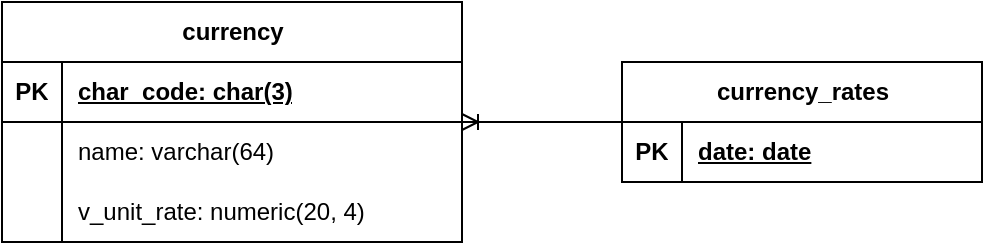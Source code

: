 <mxfile version="24.7.17">
  <diagram name="Страница — 1" id="OwKGSpyRK-0u_H_VDIWR">
    <mxGraphModel dx="1434" dy="836" grid="1" gridSize="10" guides="1" tooltips="1" connect="1" arrows="1" fold="1" page="1" pageScale="1" pageWidth="827" pageHeight="1169" math="0" shadow="0">
      <root>
        <mxCell id="0" />
        <mxCell id="1" parent="0" />
        <mxCell id="kunuhwlX-azPj0vY114C-14" value="currency_rates" style="shape=table;startSize=30;container=1;collapsible=1;childLayout=tableLayout;fixedRows=1;rowLines=0;fontStyle=1;align=center;resizeLast=1;html=1;" parent="1" vertex="1">
          <mxGeometry x="490" y="310" width="180" height="60" as="geometry" />
        </mxCell>
        <mxCell id="kunuhwlX-azPj0vY114C-15" value="" style="shape=tableRow;horizontal=0;startSize=0;swimlaneHead=0;swimlaneBody=0;fillColor=none;collapsible=0;dropTarget=0;points=[[0,0.5],[1,0.5]];portConstraint=eastwest;top=0;left=0;right=0;bottom=1;" parent="kunuhwlX-azPj0vY114C-14" vertex="1">
          <mxGeometry y="30" width="180" height="30" as="geometry" />
        </mxCell>
        <mxCell id="kunuhwlX-azPj0vY114C-16" value="PK" style="shape=partialRectangle;connectable=0;fillColor=none;top=0;left=0;bottom=0;right=0;fontStyle=1;overflow=hidden;whiteSpace=wrap;html=1;" parent="kunuhwlX-azPj0vY114C-15" vertex="1">
          <mxGeometry width="30" height="30" as="geometry">
            <mxRectangle width="30" height="30" as="alternateBounds" />
          </mxGeometry>
        </mxCell>
        <mxCell id="kunuhwlX-azPj0vY114C-17" value="date: date" style="shape=partialRectangle;connectable=0;fillColor=none;top=0;left=0;bottom=0;right=0;align=left;spacingLeft=6;fontStyle=5;overflow=hidden;whiteSpace=wrap;html=1;" parent="kunuhwlX-azPj0vY114C-15" vertex="1">
          <mxGeometry x="30" width="150" height="30" as="geometry">
            <mxRectangle width="150" height="30" as="alternateBounds" />
          </mxGeometry>
        </mxCell>
        <mxCell id="ewQLRFBr3VfMWL0Uq2lN-4" value="currency" style="shape=table;startSize=30;container=1;collapsible=1;childLayout=tableLayout;fixedRows=1;rowLines=0;fontStyle=1;align=center;resizeLast=1;html=1;" vertex="1" parent="1">
          <mxGeometry x="180" y="280" width="230" height="120" as="geometry" />
        </mxCell>
        <mxCell id="ewQLRFBr3VfMWL0Uq2lN-5" value="" style="shape=tableRow;horizontal=0;startSize=0;swimlaneHead=0;swimlaneBody=0;fillColor=none;collapsible=0;dropTarget=0;points=[[0,0.5],[1,0.5]];portConstraint=eastwest;top=0;left=0;right=0;bottom=1;" vertex="1" parent="ewQLRFBr3VfMWL0Uq2lN-4">
          <mxGeometry y="30" width="230" height="30" as="geometry" />
        </mxCell>
        <mxCell id="ewQLRFBr3VfMWL0Uq2lN-6" value="PK" style="shape=partialRectangle;connectable=0;fillColor=none;top=0;left=0;bottom=0;right=0;fontStyle=1;overflow=hidden;whiteSpace=wrap;html=1;" vertex="1" parent="ewQLRFBr3VfMWL0Uq2lN-5">
          <mxGeometry width="30" height="30" as="geometry">
            <mxRectangle width="30" height="30" as="alternateBounds" />
          </mxGeometry>
        </mxCell>
        <mxCell id="ewQLRFBr3VfMWL0Uq2lN-7" value="char_code: char(3)" style="shape=partialRectangle;connectable=0;fillColor=none;top=0;left=0;bottom=0;right=0;align=left;spacingLeft=6;fontStyle=5;overflow=hidden;whiteSpace=wrap;html=1;" vertex="1" parent="ewQLRFBr3VfMWL0Uq2lN-5">
          <mxGeometry x="30" width="200" height="30" as="geometry">
            <mxRectangle width="200" height="30" as="alternateBounds" />
          </mxGeometry>
        </mxCell>
        <mxCell id="ewQLRFBr3VfMWL0Uq2lN-8" value="" style="shape=tableRow;horizontal=0;startSize=0;swimlaneHead=0;swimlaneBody=0;fillColor=none;collapsible=0;dropTarget=0;points=[[0,0.5],[1,0.5]];portConstraint=eastwest;top=0;left=0;right=0;bottom=0;" vertex="1" parent="ewQLRFBr3VfMWL0Uq2lN-4">
          <mxGeometry y="60" width="230" height="30" as="geometry" />
        </mxCell>
        <mxCell id="ewQLRFBr3VfMWL0Uq2lN-9" value="" style="shape=partialRectangle;connectable=0;fillColor=none;top=0;left=0;bottom=0;right=0;editable=1;overflow=hidden;whiteSpace=wrap;html=1;" vertex="1" parent="ewQLRFBr3VfMWL0Uq2lN-8">
          <mxGeometry width="30" height="30" as="geometry">
            <mxRectangle width="30" height="30" as="alternateBounds" />
          </mxGeometry>
        </mxCell>
        <mxCell id="ewQLRFBr3VfMWL0Uq2lN-10" value="name: varchar(64)" style="shape=partialRectangle;connectable=0;fillColor=none;top=0;left=0;bottom=0;right=0;align=left;spacingLeft=6;overflow=hidden;whiteSpace=wrap;html=1;" vertex="1" parent="ewQLRFBr3VfMWL0Uq2lN-8">
          <mxGeometry x="30" width="200" height="30" as="geometry">
            <mxRectangle width="200" height="30" as="alternateBounds" />
          </mxGeometry>
        </mxCell>
        <mxCell id="ewQLRFBr3VfMWL0Uq2lN-11" style="shape=tableRow;horizontal=0;startSize=0;swimlaneHead=0;swimlaneBody=0;fillColor=none;collapsible=0;dropTarget=0;points=[[0,0.5],[1,0.5]];portConstraint=eastwest;top=0;left=0;right=0;bottom=0;" vertex="1" parent="ewQLRFBr3VfMWL0Uq2lN-4">
          <mxGeometry y="90" width="230" height="30" as="geometry" />
        </mxCell>
        <mxCell id="ewQLRFBr3VfMWL0Uq2lN-12" style="shape=partialRectangle;connectable=0;fillColor=none;top=0;left=0;bottom=0;right=0;editable=1;overflow=hidden;whiteSpace=wrap;html=1;" vertex="1" parent="ewQLRFBr3VfMWL0Uq2lN-11">
          <mxGeometry width="30" height="30" as="geometry">
            <mxRectangle width="30" height="30" as="alternateBounds" />
          </mxGeometry>
        </mxCell>
        <mxCell id="ewQLRFBr3VfMWL0Uq2lN-13" value="v_unit_rate: numeric(20, 4)" style="shape=partialRectangle;connectable=0;fillColor=none;top=0;left=0;bottom=0;right=0;align=left;spacingLeft=6;overflow=hidden;whiteSpace=wrap;html=1;" vertex="1" parent="ewQLRFBr3VfMWL0Uq2lN-11">
          <mxGeometry x="30" width="200" height="30" as="geometry">
            <mxRectangle width="200" height="30" as="alternateBounds" />
          </mxGeometry>
        </mxCell>
        <mxCell id="ewQLRFBr3VfMWL0Uq2lN-32" value="" style="edgeStyle=entityRelationEdgeStyle;fontSize=12;html=1;endArrow=ERoneToMany;rounded=0;" edge="1" parent="1" source="kunuhwlX-azPj0vY114C-14" target="ewQLRFBr3VfMWL0Uq2lN-4">
          <mxGeometry width="100" height="100" relative="1" as="geometry">
            <mxPoint x="390" y="510" as="sourcePoint" />
            <mxPoint x="460" y="380" as="targetPoint" />
          </mxGeometry>
        </mxCell>
      </root>
    </mxGraphModel>
  </diagram>
</mxfile>
